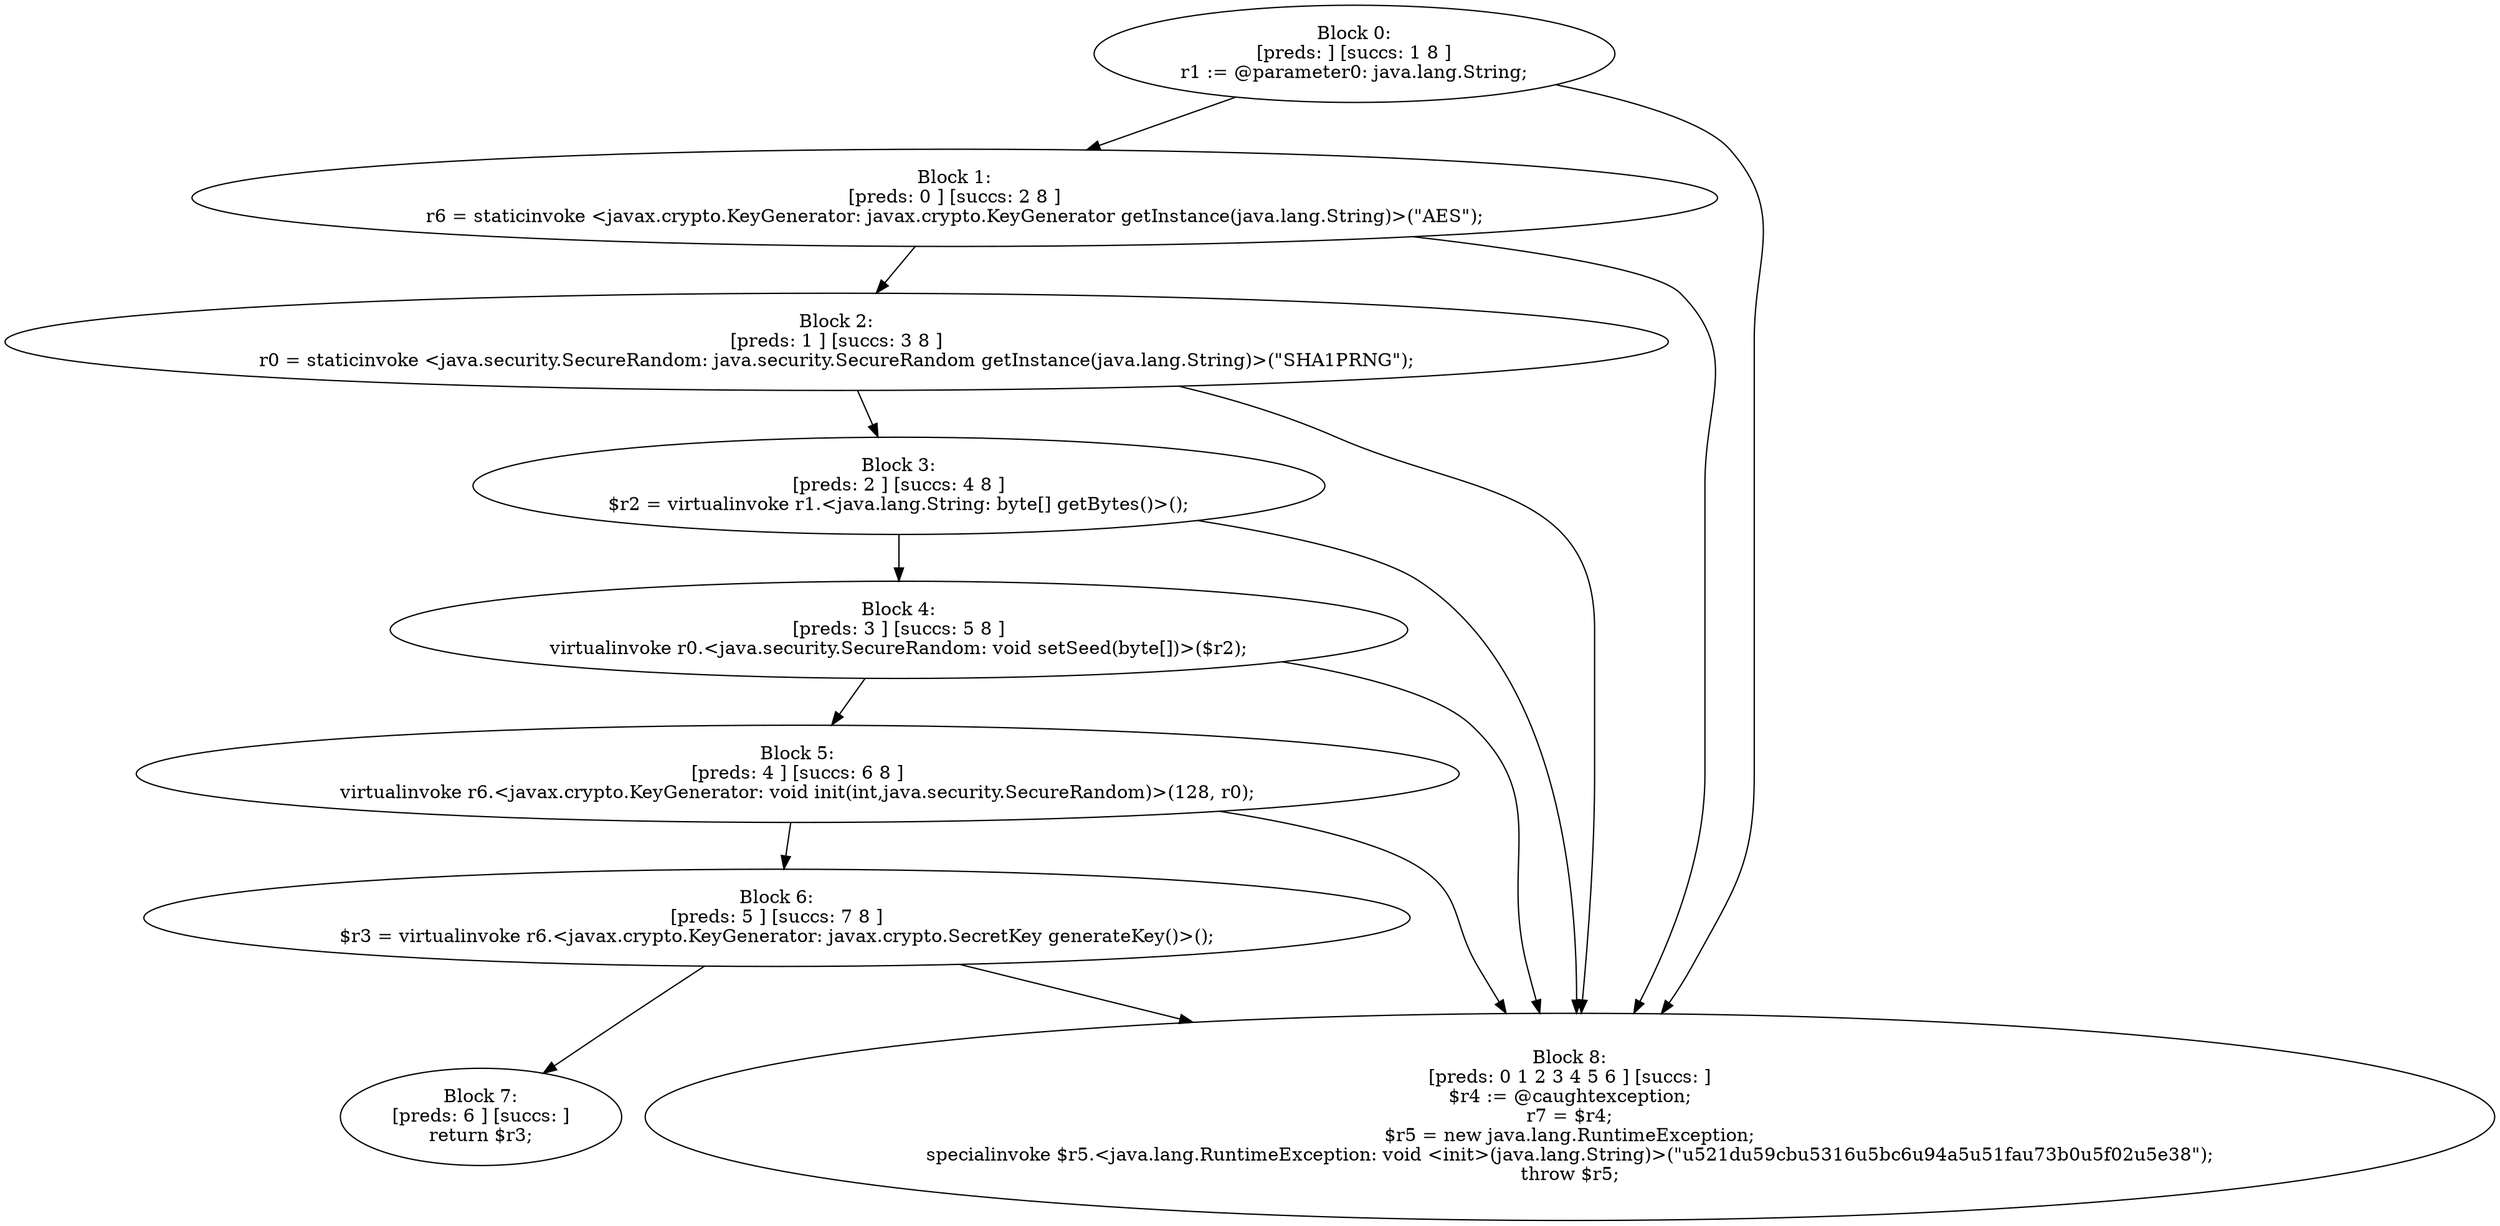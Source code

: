 digraph "unitGraph" {
    "Block 0:
[preds: ] [succs: 1 8 ]
r1 := @parameter0: java.lang.String;
"
    "Block 1:
[preds: 0 ] [succs: 2 8 ]
r6 = staticinvoke <javax.crypto.KeyGenerator: javax.crypto.KeyGenerator getInstance(java.lang.String)>(\"AES\");
"
    "Block 2:
[preds: 1 ] [succs: 3 8 ]
r0 = staticinvoke <java.security.SecureRandom: java.security.SecureRandom getInstance(java.lang.String)>(\"SHA1PRNG\");
"
    "Block 3:
[preds: 2 ] [succs: 4 8 ]
$r2 = virtualinvoke r1.<java.lang.String: byte[] getBytes()>();
"
    "Block 4:
[preds: 3 ] [succs: 5 8 ]
virtualinvoke r0.<java.security.SecureRandom: void setSeed(byte[])>($r2);
"
    "Block 5:
[preds: 4 ] [succs: 6 8 ]
virtualinvoke r6.<javax.crypto.KeyGenerator: void init(int,java.security.SecureRandom)>(128, r0);
"
    "Block 6:
[preds: 5 ] [succs: 7 8 ]
$r3 = virtualinvoke r6.<javax.crypto.KeyGenerator: javax.crypto.SecretKey generateKey()>();
"
    "Block 7:
[preds: 6 ] [succs: ]
return $r3;
"
    "Block 8:
[preds: 0 1 2 3 4 5 6 ] [succs: ]
$r4 := @caughtexception;
r7 = $r4;
$r5 = new java.lang.RuntimeException;
specialinvoke $r5.<java.lang.RuntimeException: void <init>(java.lang.String)>(\"\u521d\u59cb\u5316\u5bc6\u94a5\u51fa\u73b0\u5f02\u5e38\");
throw $r5;
"
    "Block 0:
[preds: ] [succs: 1 8 ]
r1 := @parameter0: java.lang.String;
"->"Block 1:
[preds: 0 ] [succs: 2 8 ]
r6 = staticinvoke <javax.crypto.KeyGenerator: javax.crypto.KeyGenerator getInstance(java.lang.String)>(\"AES\");
";
    "Block 0:
[preds: ] [succs: 1 8 ]
r1 := @parameter0: java.lang.String;
"->"Block 8:
[preds: 0 1 2 3 4 5 6 ] [succs: ]
$r4 := @caughtexception;
r7 = $r4;
$r5 = new java.lang.RuntimeException;
specialinvoke $r5.<java.lang.RuntimeException: void <init>(java.lang.String)>(\"\u521d\u59cb\u5316\u5bc6\u94a5\u51fa\u73b0\u5f02\u5e38\");
throw $r5;
";
    "Block 1:
[preds: 0 ] [succs: 2 8 ]
r6 = staticinvoke <javax.crypto.KeyGenerator: javax.crypto.KeyGenerator getInstance(java.lang.String)>(\"AES\");
"->"Block 2:
[preds: 1 ] [succs: 3 8 ]
r0 = staticinvoke <java.security.SecureRandom: java.security.SecureRandom getInstance(java.lang.String)>(\"SHA1PRNG\");
";
    "Block 1:
[preds: 0 ] [succs: 2 8 ]
r6 = staticinvoke <javax.crypto.KeyGenerator: javax.crypto.KeyGenerator getInstance(java.lang.String)>(\"AES\");
"->"Block 8:
[preds: 0 1 2 3 4 5 6 ] [succs: ]
$r4 := @caughtexception;
r7 = $r4;
$r5 = new java.lang.RuntimeException;
specialinvoke $r5.<java.lang.RuntimeException: void <init>(java.lang.String)>(\"\u521d\u59cb\u5316\u5bc6\u94a5\u51fa\u73b0\u5f02\u5e38\");
throw $r5;
";
    "Block 2:
[preds: 1 ] [succs: 3 8 ]
r0 = staticinvoke <java.security.SecureRandom: java.security.SecureRandom getInstance(java.lang.String)>(\"SHA1PRNG\");
"->"Block 3:
[preds: 2 ] [succs: 4 8 ]
$r2 = virtualinvoke r1.<java.lang.String: byte[] getBytes()>();
";
    "Block 2:
[preds: 1 ] [succs: 3 8 ]
r0 = staticinvoke <java.security.SecureRandom: java.security.SecureRandom getInstance(java.lang.String)>(\"SHA1PRNG\");
"->"Block 8:
[preds: 0 1 2 3 4 5 6 ] [succs: ]
$r4 := @caughtexception;
r7 = $r4;
$r5 = new java.lang.RuntimeException;
specialinvoke $r5.<java.lang.RuntimeException: void <init>(java.lang.String)>(\"\u521d\u59cb\u5316\u5bc6\u94a5\u51fa\u73b0\u5f02\u5e38\");
throw $r5;
";
    "Block 3:
[preds: 2 ] [succs: 4 8 ]
$r2 = virtualinvoke r1.<java.lang.String: byte[] getBytes()>();
"->"Block 4:
[preds: 3 ] [succs: 5 8 ]
virtualinvoke r0.<java.security.SecureRandom: void setSeed(byte[])>($r2);
";
    "Block 3:
[preds: 2 ] [succs: 4 8 ]
$r2 = virtualinvoke r1.<java.lang.String: byte[] getBytes()>();
"->"Block 8:
[preds: 0 1 2 3 4 5 6 ] [succs: ]
$r4 := @caughtexception;
r7 = $r4;
$r5 = new java.lang.RuntimeException;
specialinvoke $r5.<java.lang.RuntimeException: void <init>(java.lang.String)>(\"\u521d\u59cb\u5316\u5bc6\u94a5\u51fa\u73b0\u5f02\u5e38\");
throw $r5;
";
    "Block 4:
[preds: 3 ] [succs: 5 8 ]
virtualinvoke r0.<java.security.SecureRandom: void setSeed(byte[])>($r2);
"->"Block 5:
[preds: 4 ] [succs: 6 8 ]
virtualinvoke r6.<javax.crypto.KeyGenerator: void init(int,java.security.SecureRandom)>(128, r0);
";
    "Block 4:
[preds: 3 ] [succs: 5 8 ]
virtualinvoke r0.<java.security.SecureRandom: void setSeed(byte[])>($r2);
"->"Block 8:
[preds: 0 1 2 3 4 5 6 ] [succs: ]
$r4 := @caughtexception;
r7 = $r4;
$r5 = new java.lang.RuntimeException;
specialinvoke $r5.<java.lang.RuntimeException: void <init>(java.lang.String)>(\"\u521d\u59cb\u5316\u5bc6\u94a5\u51fa\u73b0\u5f02\u5e38\");
throw $r5;
";
    "Block 5:
[preds: 4 ] [succs: 6 8 ]
virtualinvoke r6.<javax.crypto.KeyGenerator: void init(int,java.security.SecureRandom)>(128, r0);
"->"Block 6:
[preds: 5 ] [succs: 7 8 ]
$r3 = virtualinvoke r6.<javax.crypto.KeyGenerator: javax.crypto.SecretKey generateKey()>();
";
    "Block 5:
[preds: 4 ] [succs: 6 8 ]
virtualinvoke r6.<javax.crypto.KeyGenerator: void init(int,java.security.SecureRandom)>(128, r0);
"->"Block 8:
[preds: 0 1 2 3 4 5 6 ] [succs: ]
$r4 := @caughtexception;
r7 = $r4;
$r5 = new java.lang.RuntimeException;
specialinvoke $r5.<java.lang.RuntimeException: void <init>(java.lang.String)>(\"\u521d\u59cb\u5316\u5bc6\u94a5\u51fa\u73b0\u5f02\u5e38\");
throw $r5;
";
    "Block 6:
[preds: 5 ] [succs: 7 8 ]
$r3 = virtualinvoke r6.<javax.crypto.KeyGenerator: javax.crypto.SecretKey generateKey()>();
"->"Block 7:
[preds: 6 ] [succs: ]
return $r3;
";
    "Block 6:
[preds: 5 ] [succs: 7 8 ]
$r3 = virtualinvoke r6.<javax.crypto.KeyGenerator: javax.crypto.SecretKey generateKey()>();
"->"Block 8:
[preds: 0 1 2 3 4 5 6 ] [succs: ]
$r4 := @caughtexception;
r7 = $r4;
$r5 = new java.lang.RuntimeException;
specialinvoke $r5.<java.lang.RuntimeException: void <init>(java.lang.String)>(\"\u521d\u59cb\u5316\u5bc6\u94a5\u51fa\u73b0\u5f02\u5e38\");
throw $r5;
";
}
